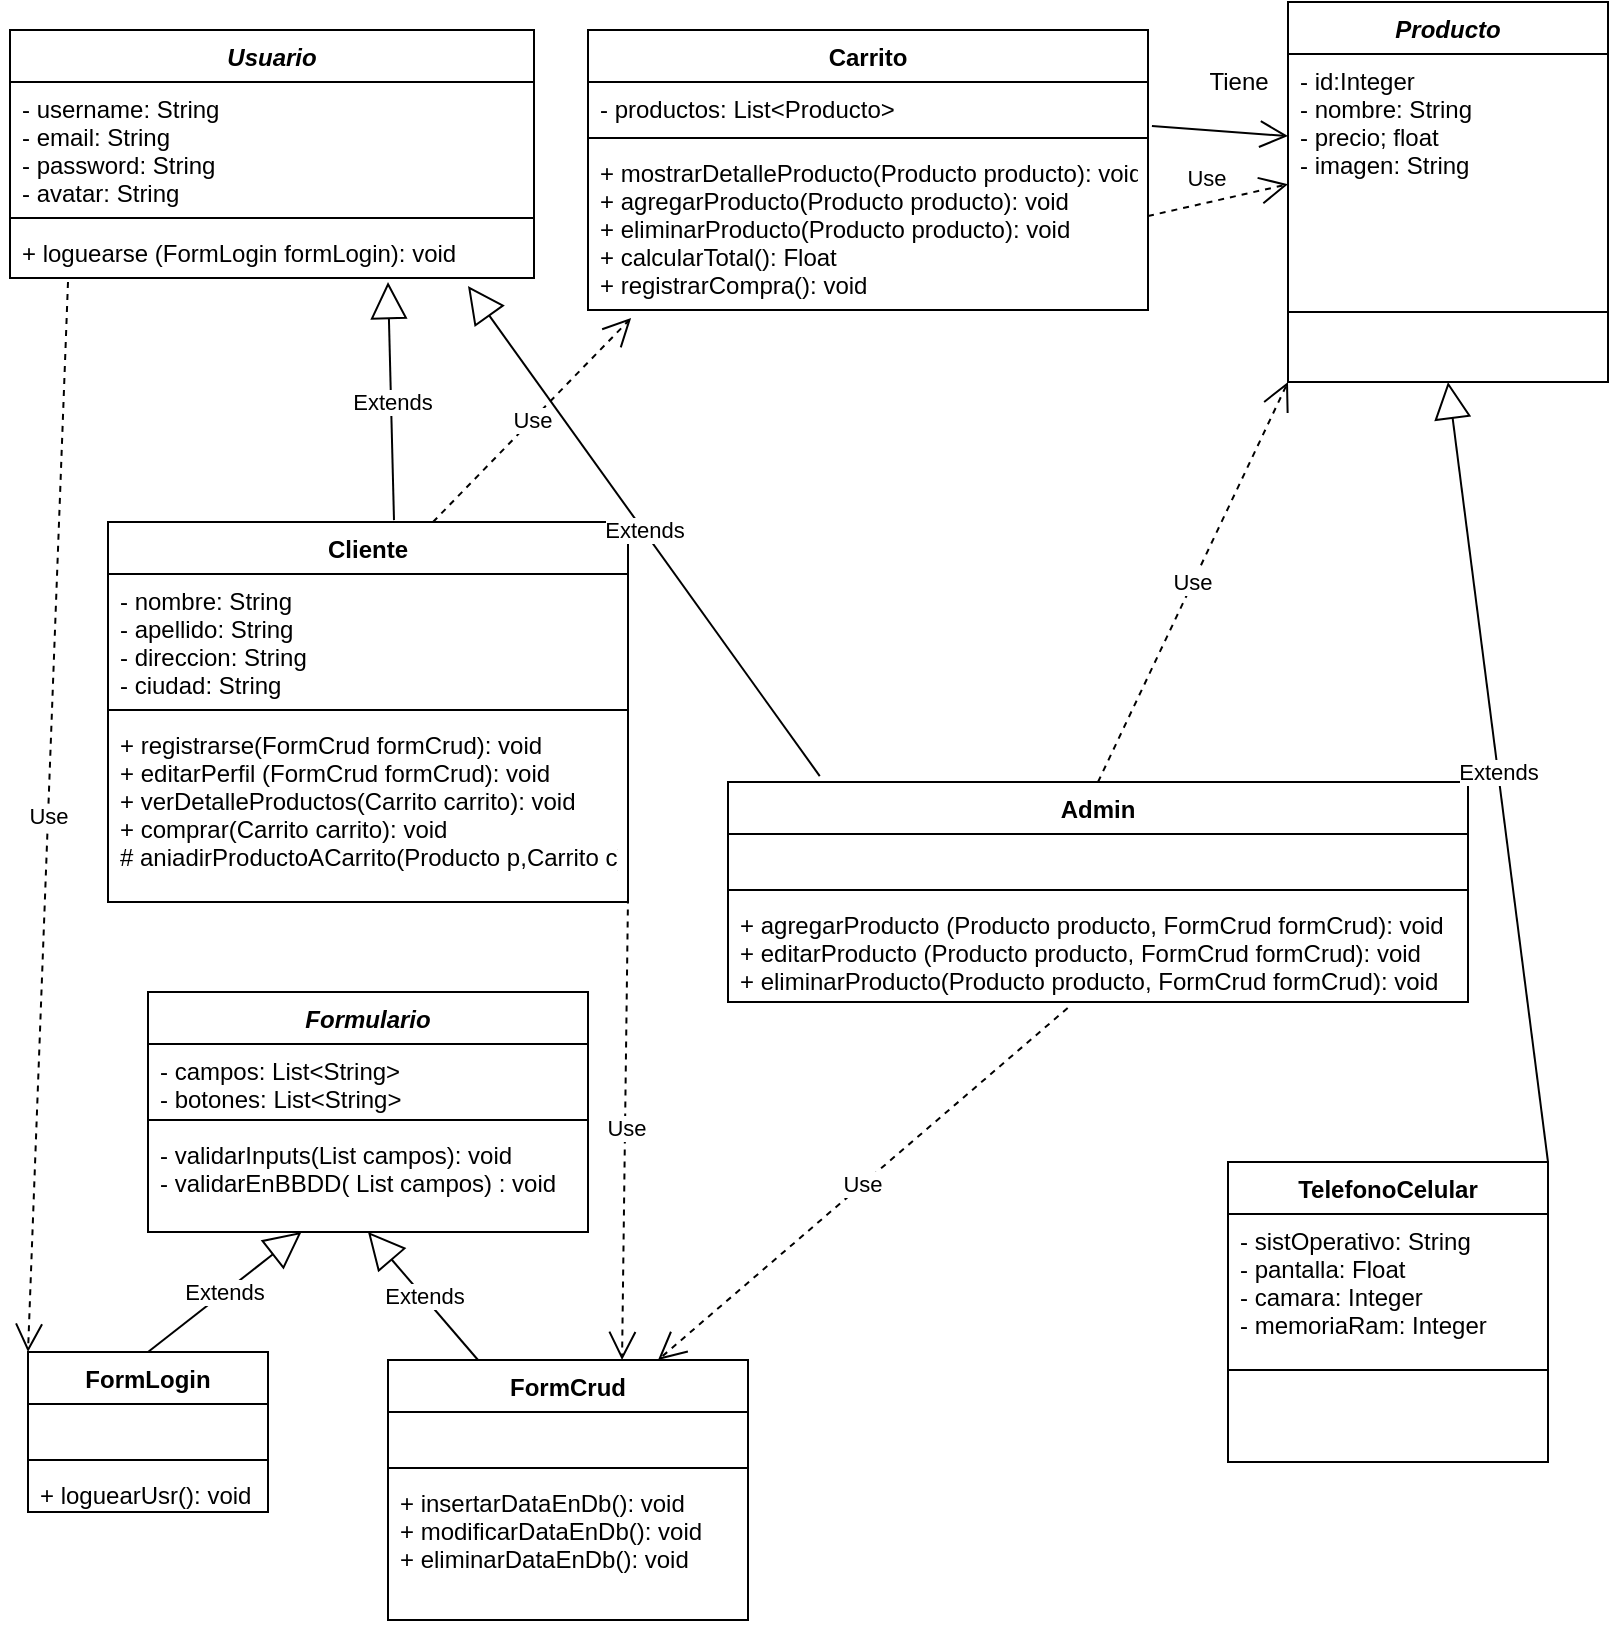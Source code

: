 <mxfile version="12.5.4" type="device"><diagram id="evud7nxipA6UO9lIcq0A" name="Page-1"><mxGraphModel dx="754" dy="436" grid="1" gridSize="10" guides="1" tooltips="1" connect="1" arrows="1" fold="1" page="1" pageScale="1" pageWidth="827" pageHeight="1169" math="0" shadow="0"><root><mxCell id="0"/><mxCell id="1" parent="0"/><mxCell id="IIYBzuZlCHGQJgk9kRn3-1" value="Usuario" style="swimlane;fontStyle=3;align=center;verticalAlign=top;childLayout=stackLayout;horizontal=1;startSize=26;horizontalStack=0;resizeParent=1;resizeParentMax=0;resizeLast=0;collapsible=1;marginBottom=0;" parent="1" vertex="1"><mxGeometry x="21" y="64" width="262" height="124" as="geometry"/></mxCell><mxCell id="IIYBzuZlCHGQJgk9kRn3-2" value="- username: String&#xA;- email: String&#xA;- password: String&#xA;- avatar: String&#xA;" style="text;strokeColor=none;fillColor=none;align=left;verticalAlign=top;spacingLeft=4;spacingRight=4;overflow=hidden;rotatable=0;points=[[0,0.5],[1,0.5]];portConstraint=eastwest;" parent="IIYBzuZlCHGQJgk9kRn3-1" vertex="1"><mxGeometry y="26" width="262" height="64" as="geometry"/></mxCell><mxCell id="IIYBzuZlCHGQJgk9kRn3-3" value="" style="line;strokeWidth=1;fillColor=none;align=left;verticalAlign=middle;spacingTop=-1;spacingLeft=3;spacingRight=3;rotatable=0;labelPosition=right;points=[];portConstraint=eastwest;" parent="IIYBzuZlCHGQJgk9kRn3-1" vertex="1"><mxGeometry y="90" width="262" height="8" as="geometry"/></mxCell><mxCell id="IIYBzuZlCHGQJgk9kRn3-4" value="+ loguearse (FormLogin formLogin): void" style="text;strokeColor=none;fillColor=none;align=left;verticalAlign=top;spacingLeft=4;spacingRight=4;overflow=hidden;rotatable=0;points=[[0,0.5],[1,0.5]];portConstraint=eastwest;" parent="IIYBzuZlCHGQJgk9kRn3-1" vertex="1"><mxGeometry y="98" width="262" height="26" as="geometry"/></mxCell><mxCell id="IIYBzuZlCHGQJgk9kRn3-5" value="FormCrud" style="swimlane;fontStyle=1;align=center;verticalAlign=top;childLayout=stackLayout;horizontal=1;startSize=26;horizontalStack=0;resizeParent=1;resizeParentMax=0;resizeLast=0;collapsible=1;marginBottom=0;" parent="1" vertex="1"><mxGeometry x="210" y="729" width="180" height="130" as="geometry"/></mxCell><mxCell id="IIYBzuZlCHGQJgk9kRn3-6" value=" " style="text;strokeColor=none;fillColor=none;align=left;verticalAlign=top;spacingLeft=4;spacingRight=4;overflow=hidden;rotatable=0;points=[[0,0.5],[1,0.5]];portConstraint=eastwest;" parent="IIYBzuZlCHGQJgk9kRn3-5" vertex="1"><mxGeometry y="26" width="180" height="24" as="geometry"/></mxCell><mxCell id="IIYBzuZlCHGQJgk9kRn3-7" value="" style="line;strokeWidth=1;fillColor=none;align=left;verticalAlign=middle;spacingTop=-1;spacingLeft=3;spacingRight=3;rotatable=0;labelPosition=right;points=[];portConstraint=eastwest;" parent="IIYBzuZlCHGQJgk9kRn3-5" vertex="1"><mxGeometry y="50" width="180" height="8" as="geometry"/></mxCell><mxCell id="IIYBzuZlCHGQJgk9kRn3-8" value="+ insertarDataEnDb(): void&#xA;+ modificarDataEnDb(): void&#xA;+ eliminarDataEnDb(): void&#xA;&#xA;" style="text;strokeColor=none;fillColor=none;align=left;verticalAlign=top;spacingLeft=4;spacingRight=4;overflow=hidden;rotatable=0;points=[[0,0.5],[1,0.5]];portConstraint=eastwest;" parent="IIYBzuZlCHGQJgk9kRn3-5" vertex="1"><mxGeometry y="58" width="180" height="72" as="geometry"/></mxCell><mxCell id="IIYBzuZlCHGQJgk9kRn3-13" value="Carrito" style="swimlane;fontStyle=1;align=center;verticalAlign=top;childLayout=stackLayout;horizontal=1;startSize=26;horizontalStack=0;resizeParent=1;resizeParentMax=0;resizeLast=0;collapsible=1;marginBottom=0;" parent="1" vertex="1"><mxGeometry x="310" y="64" width="280" height="140" as="geometry"/></mxCell><mxCell id="IIYBzuZlCHGQJgk9kRn3-14" value="- productos: List&lt;Producto&gt;" style="text;strokeColor=none;fillColor=none;align=left;verticalAlign=top;spacingLeft=4;spacingRight=4;overflow=hidden;rotatable=0;points=[[0,0.5],[1,0.5]];portConstraint=eastwest;" parent="IIYBzuZlCHGQJgk9kRn3-13" vertex="1"><mxGeometry y="26" width="280" height="24" as="geometry"/></mxCell><mxCell id="IIYBzuZlCHGQJgk9kRn3-15" value="" style="line;strokeWidth=1;fillColor=none;align=left;verticalAlign=middle;spacingTop=-1;spacingLeft=3;spacingRight=3;rotatable=0;labelPosition=right;points=[];portConstraint=eastwest;" parent="IIYBzuZlCHGQJgk9kRn3-13" vertex="1"><mxGeometry y="50" width="280" height="8" as="geometry"/></mxCell><mxCell id="IIYBzuZlCHGQJgk9kRn3-16" value="+ mostrarDetalleProducto(Producto producto): void&#xA;+ agregarProducto(Producto producto): void&#xA;+ eliminarProducto(Producto producto): void&#xA;+ calcularTotal(): Float&#xA;+ registrarCompra(): void" style="text;strokeColor=none;fillColor=none;align=left;verticalAlign=top;spacingLeft=4;spacingRight=4;overflow=hidden;rotatable=0;points=[[0,0.5],[1,0.5]];portConstraint=eastwest;" parent="IIYBzuZlCHGQJgk9kRn3-13" vertex="1"><mxGeometry y="58" width="280" height="82" as="geometry"/></mxCell><mxCell id="IIYBzuZlCHGQJgk9kRn3-20" value="Cliente" style="swimlane;fontStyle=1;align=center;verticalAlign=top;childLayout=stackLayout;horizontal=1;startSize=26;horizontalStack=0;resizeParent=1;resizeParentMax=0;resizeLast=0;collapsible=1;marginBottom=0;" parent="1" vertex="1"><mxGeometry x="70" y="310" width="260" height="190" as="geometry"/></mxCell><mxCell id="IIYBzuZlCHGQJgk9kRn3-21" value="- nombre: String&#xA;- apellido: String&#xA;- direccion: String&#xA;- ciudad: String" style="text;strokeColor=none;fillColor=none;align=left;verticalAlign=top;spacingLeft=4;spacingRight=4;overflow=hidden;rotatable=0;points=[[0,0.5],[1,0.5]];portConstraint=eastwest;" parent="IIYBzuZlCHGQJgk9kRn3-20" vertex="1"><mxGeometry y="26" width="260" height="64" as="geometry"/></mxCell><mxCell id="IIYBzuZlCHGQJgk9kRn3-22" value="" style="line;strokeWidth=1;fillColor=none;align=left;verticalAlign=middle;spacingTop=-1;spacingLeft=3;spacingRight=3;rotatable=0;labelPosition=right;points=[];portConstraint=eastwest;" parent="IIYBzuZlCHGQJgk9kRn3-20" vertex="1"><mxGeometry y="90" width="260" height="8" as="geometry"/></mxCell><mxCell id="IIYBzuZlCHGQJgk9kRn3-23" value="+ registrarse(FormCrud formCrud): void&#xA;+ editarPerfil (FormCrud formCrud): void&#xA;+ verDetalleProductos(Carrito carrito): void&#xA;+ comprar(Carrito carrito): void&#xA;# aniadirProductoACarrito(Producto p,Carrito c)&#xA;&#xA;&#xA;" style="text;strokeColor=none;fillColor=none;align=left;verticalAlign=top;spacingLeft=4;spacingRight=4;overflow=hidden;rotatable=0;points=[[0,0.5],[1,0.5]];portConstraint=eastwest;" parent="IIYBzuZlCHGQJgk9kRn3-20" vertex="1"><mxGeometry y="98" width="260" height="92" as="geometry"/></mxCell><mxCell id="IIYBzuZlCHGQJgk9kRn3-24" value="Admin" style="swimlane;fontStyle=1;align=center;verticalAlign=top;childLayout=stackLayout;horizontal=1;startSize=26;horizontalStack=0;resizeParent=1;resizeParentMax=0;resizeLast=0;collapsible=1;marginBottom=0;" parent="1" vertex="1"><mxGeometry x="380" y="440" width="370" height="110" as="geometry"/></mxCell><mxCell id="IIYBzuZlCHGQJgk9kRn3-25" value=" " style="text;strokeColor=none;fillColor=none;align=left;verticalAlign=top;spacingLeft=4;spacingRight=4;overflow=hidden;rotatable=0;points=[[0,0.5],[1,0.5]];portConstraint=eastwest;" parent="IIYBzuZlCHGQJgk9kRn3-24" vertex="1"><mxGeometry y="26" width="370" height="24" as="geometry"/></mxCell><mxCell id="IIYBzuZlCHGQJgk9kRn3-26" value="" style="line;strokeWidth=1;fillColor=none;align=left;verticalAlign=middle;spacingTop=-1;spacingLeft=3;spacingRight=3;rotatable=0;labelPosition=right;points=[];portConstraint=eastwest;" parent="IIYBzuZlCHGQJgk9kRn3-24" vertex="1"><mxGeometry y="50" width="370" height="8" as="geometry"/></mxCell><mxCell id="IIYBzuZlCHGQJgk9kRn3-27" value="+ agregarProducto (Producto producto, FormCrud formCrud): void&#xA;+ editarProducto (Producto producto, FormCrud formCrud): void&#xA;+ eliminarProducto(Producto producto, FormCrud formCrud): void&#xA;&#xA;" style="text;strokeColor=none;fillColor=none;align=left;verticalAlign=top;spacingLeft=4;spacingRight=4;overflow=hidden;rotatable=0;points=[[0,0.5],[1,0.5]];portConstraint=eastwest;" parent="IIYBzuZlCHGQJgk9kRn3-24" vertex="1"><mxGeometry y="58" width="370" height="52" as="geometry"/></mxCell><mxCell id="IIYBzuZlCHGQJgk9kRn3-28" value="Formulario&#xA;" style="swimlane;fontStyle=3;align=center;verticalAlign=top;childLayout=stackLayout;horizontal=1;startSize=26;horizontalStack=0;resizeParent=1;resizeParentMax=0;resizeLast=0;collapsible=1;marginBottom=0;" parent="1" vertex="1"><mxGeometry x="90" y="545" width="220" height="120" as="geometry"/></mxCell><mxCell id="IIYBzuZlCHGQJgk9kRn3-29" value="- campos: List&lt;String&gt;&#xA;- botones: List&lt;String&gt;&#xA;" style="text;strokeColor=none;fillColor=none;align=left;verticalAlign=top;spacingLeft=4;spacingRight=4;overflow=hidden;rotatable=0;points=[[0,0.5],[1,0.5]];portConstraint=eastwest;" parent="IIYBzuZlCHGQJgk9kRn3-28" vertex="1"><mxGeometry y="26" width="220" height="34" as="geometry"/></mxCell><mxCell id="IIYBzuZlCHGQJgk9kRn3-30" value="" style="line;strokeWidth=1;fillColor=none;align=left;verticalAlign=middle;spacingTop=-1;spacingLeft=3;spacingRight=3;rotatable=0;labelPosition=right;points=[];portConstraint=eastwest;" parent="IIYBzuZlCHGQJgk9kRn3-28" vertex="1"><mxGeometry y="60" width="220" height="8" as="geometry"/></mxCell><mxCell id="IIYBzuZlCHGQJgk9kRn3-31" value="- validarInputs(List campos): void&#xA;- validarEnBBDD( List campos) : void" style="text;strokeColor=none;fillColor=none;align=left;verticalAlign=top;spacingLeft=4;spacingRight=4;overflow=hidden;rotatable=0;points=[[0,0.5],[1,0.5]];portConstraint=eastwest;" parent="IIYBzuZlCHGQJgk9kRn3-28" vertex="1"><mxGeometry y="68" width="220" height="52" as="geometry"/></mxCell><mxCell id="IIYBzuZlCHGQJgk9kRn3-32" value="FormLogin" style="swimlane;fontStyle=1;align=center;verticalAlign=top;childLayout=stackLayout;horizontal=1;startSize=26;horizontalStack=0;resizeParent=1;resizeParentMax=0;resizeLast=0;collapsible=1;marginBottom=0;" parent="1" vertex="1"><mxGeometry x="30" y="725" width="120" height="80" as="geometry"/></mxCell><mxCell id="IIYBzuZlCHGQJgk9kRn3-33" value=" " style="text;strokeColor=none;fillColor=none;align=left;verticalAlign=top;spacingLeft=4;spacingRight=4;overflow=hidden;rotatable=0;points=[[0,0.5],[1,0.5]];portConstraint=eastwest;" parent="IIYBzuZlCHGQJgk9kRn3-32" vertex="1"><mxGeometry y="26" width="120" height="24" as="geometry"/></mxCell><mxCell id="IIYBzuZlCHGQJgk9kRn3-34" value="" style="line;strokeWidth=1;fillColor=none;align=left;verticalAlign=middle;spacingTop=-1;spacingLeft=3;spacingRight=3;rotatable=0;labelPosition=right;points=[];portConstraint=eastwest;" parent="IIYBzuZlCHGQJgk9kRn3-32" vertex="1"><mxGeometry y="50" width="120" height="8" as="geometry"/></mxCell><mxCell id="IIYBzuZlCHGQJgk9kRn3-35" value="+ loguearUsr(): void" style="text;strokeColor=none;fillColor=none;align=left;verticalAlign=top;spacingLeft=4;spacingRight=4;overflow=hidden;rotatable=0;points=[[0,0.5],[1,0.5]];portConstraint=eastwest;" parent="IIYBzuZlCHGQJgk9kRn3-32" vertex="1"><mxGeometry y="58" width="120" height="22" as="geometry"/></mxCell><mxCell id="IIYBzuZlCHGQJgk9kRn3-43" value="Use" style="endArrow=open;endSize=12;dashed=1;html=1;exitX=0.5;exitY=0;exitDx=0;exitDy=0;entryX=0;entryY=1;entryDx=0;entryDy=0;" parent="1" source="IIYBzuZlCHGQJgk9kRn3-24" target="T2fcgzt-hb0Oa3nqjO5m-22" edge="1"><mxGeometry width="160" relative="1" as="geometry"><mxPoint x="490" y="260" as="sourcePoint"/><mxPoint x="900.96" y="189.08" as="targetPoint"/></mxGeometry></mxCell><mxCell id="IIYBzuZlCHGQJgk9kRn3-44" value="Extends" style="endArrow=block;endSize=16;endFill=0;html=1;exitX=0.55;exitY=-0.005;exitDx=0;exitDy=0;exitPerimeter=0;" parent="1" edge="1" source="IIYBzuZlCHGQJgk9kRn3-20"><mxGeometry width="160" relative="1" as="geometry"><mxPoint x="210" y="290" as="sourcePoint"/><mxPoint x="210" y="190" as="targetPoint"/></mxGeometry></mxCell><mxCell id="IIYBzuZlCHGQJgk9kRn3-46" value="Extends" style="endArrow=block;endSize=16;endFill=0;html=1;exitX=0.124;exitY=-0.027;exitDx=0;exitDy=0;exitPerimeter=0;" parent="1" source="IIYBzuZlCHGQJgk9kRn3-24" edge="1"><mxGeometry width="160" relative="1" as="geometry"><mxPoint x="330" y="280" as="sourcePoint"/><mxPoint x="250" y="192" as="targetPoint"/></mxGeometry></mxCell><mxCell id="IIYBzuZlCHGQJgk9kRn3-47" value="Use" style="endArrow=open;endSize=12;dashed=1;html=1;exitX=0.625;exitY=0;exitDx=0;exitDy=0;exitPerimeter=0;entryX=0.077;entryY=1.049;entryDx=0;entryDy=0;entryPerimeter=0;" parent="1" source="IIYBzuZlCHGQJgk9kRn3-20" target="IIYBzuZlCHGQJgk9kRn3-16" edge="1"><mxGeometry width="160" relative="1" as="geometry"><mxPoint x="240" y="290" as="sourcePoint"/><mxPoint x="320" y="210" as="targetPoint"/></mxGeometry></mxCell><mxCell id="IIYBzuZlCHGQJgk9kRn3-54" value="Use" style="endArrow=open;endSize=12;dashed=1;html=1;exitX=0.459;exitY=1.058;exitDx=0;exitDy=0;exitPerimeter=0;entryX=0.75;entryY=0;entryDx=0;entryDy=0;" parent="1" source="IIYBzuZlCHGQJgk9kRn3-27" target="IIYBzuZlCHGQJgk9kRn3-5" edge="1"><mxGeometry width="160" relative="1" as="geometry"><mxPoint x="333" y="600" as="sourcePoint"/><mxPoint x="380" y="650" as="targetPoint"/></mxGeometry></mxCell><mxCell id="IIYBzuZlCHGQJgk9kRn3-55" value="Use" style="endArrow=open;endSize=12;dashed=1;html=1;entryX=0.406;entryY=0.008;entryDx=0;entryDy=0;entryPerimeter=0;exitX=1;exitY=0.976;exitDx=0;exitDy=0;exitPerimeter=0;" parent="1" edge="1" source="IIYBzuZlCHGQJgk9kRn3-23"><mxGeometry width="160" relative="1" as="geometry"><mxPoint x="330" y="522.072" as="sourcePoint"/><mxPoint x="327.02" y="729" as="targetPoint"/></mxGeometry></mxCell><mxCell id="IIYBzuZlCHGQJgk9kRn3-57" value="Use" style="endArrow=open;endSize=12;dashed=1;html=1;entryX=0;entryY=0;entryDx=0;entryDy=0;" parent="1" edge="1" target="IIYBzuZlCHGQJgk9kRn3-32"><mxGeometry width="160" relative="1" as="geometry"><mxPoint x="50" y="190" as="sourcePoint"/><mxPoint x="50" y="680" as="targetPoint"/></mxGeometry></mxCell><mxCell id="IIYBzuZlCHGQJgk9kRn3-58" value="Extends" style="endArrow=block;endSize=16;endFill=0;html=1;exitX=0.5;exitY=0;exitDx=0;exitDy=0;" parent="1" source="IIYBzuZlCHGQJgk9kRn3-32" target="IIYBzuZlCHGQJgk9kRn3-31" edge="1"><mxGeometry width="160" relative="1" as="geometry"><mxPoint x="90" y="670" as="sourcePoint"/><mxPoint x="160" y="625" as="targetPoint"/></mxGeometry></mxCell><mxCell id="IIYBzuZlCHGQJgk9kRn3-60" value="Extends" style="endArrow=block;endSize=16;endFill=0;html=1;entryX=0.5;entryY=1;entryDx=0;entryDy=0;exitX=0.25;exitY=0;exitDx=0;exitDy=0;" parent="1" source="IIYBzuZlCHGQJgk9kRn3-5" target="IIYBzuZlCHGQJgk9kRn3-28" edge="1"><mxGeometry width="160" relative="1" as="geometry"><mxPoint x="240" y="680" as="sourcePoint"/><mxPoint x="210" y="620" as="targetPoint"/></mxGeometry></mxCell><mxCell id="w7yqA028aW6tNoesilk7-6" value="Use" style="endArrow=open;endSize=12;dashed=1;html=1;exitX=1;exitY=0.427;exitDx=0;exitDy=0;exitPerimeter=0;" parent="1" edge="1" target="T2fcgzt-hb0Oa3nqjO5m-23" source="IIYBzuZlCHGQJgk9kRn3-16"><mxGeometry x="0.2" y="14" width="160" relative="1" as="geometry"><mxPoint x="660" y="150" as="sourcePoint"/><mxPoint x="930" y="166" as="targetPoint"/><Array as="points"/><mxPoint x="-10" y="4" as="offset"/></mxGeometry></mxCell><mxCell id="w7yqA028aW6tNoesilk7-7" value="" style="endArrow=open;endFill=1;endSize=12;html=1;exitX=1.007;exitY=0.917;exitDx=0;exitDy=0;exitPerimeter=0;" parent="1" source="IIYBzuZlCHGQJgk9kRn3-14" target="T2fcgzt-hb0Oa3nqjO5m-23" edge="1"><mxGeometry width="160" relative="1" as="geometry"><mxPoint x="590" y="110" as="sourcePoint"/><mxPoint x="880.96" y="82.25" as="targetPoint"/></mxGeometry></mxCell><mxCell id="w7yqA028aW6tNoesilk7-8" value="Tiene" style="text;html=1;align=center;verticalAlign=middle;resizable=0;points=[];autosize=1;" parent="1" vertex="1"><mxGeometry x="610" y="80" width="50" height="20" as="geometry"/></mxCell><mxCell id="T2fcgzt-hb0Oa3nqjO5m-1" value="TelefonoCelular&#xA;" style="swimlane;fontStyle=1;align=center;verticalAlign=top;childLayout=stackLayout;horizontal=1;startSize=26;horizontalStack=0;resizeParent=1;resizeParentMax=0;resizeLast=0;collapsible=1;marginBottom=0;" vertex="1" parent="1"><mxGeometry x="630" y="630" width="160" height="150" as="geometry"/></mxCell><mxCell id="T2fcgzt-hb0Oa3nqjO5m-2" value="- sistOperativo: String&#xA;- pantalla: Float&#xA;- camara: Integer&#xA;- memoriaRam: Integer&#xA;&#xA;&#xA;" style="text;strokeColor=none;fillColor=none;align=left;verticalAlign=top;spacingLeft=4;spacingRight=4;overflow=hidden;rotatable=0;points=[[0,0.5],[1,0.5]];portConstraint=eastwest;" vertex="1" parent="T2fcgzt-hb0Oa3nqjO5m-1"><mxGeometry y="26" width="160" height="74" as="geometry"/></mxCell><mxCell id="T2fcgzt-hb0Oa3nqjO5m-3" value="" style="line;strokeWidth=1;fillColor=none;align=left;verticalAlign=middle;spacingTop=-1;spacingLeft=3;spacingRight=3;rotatable=0;labelPosition=right;points=[];portConstraint=eastwest;" vertex="1" parent="T2fcgzt-hb0Oa3nqjO5m-1"><mxGeometry y="100" width="160" height="8" as="geometry"/></mxCell><mxCell id="T2fcgzt-hb0Oa3nqjO5m-4" value=" " style="text;strokeColor=none;fillColor=none;align=left;verticalAlign=top;spacingLeft=4;spacingRight=4;overflow=hidden;rotatable=0;points=[[0,0.5],[1,0.5]];portConstraint=eastwest;" vertex="1" parent="T2fcgzt-hb0Oa3nqjO5m-1"><mxGeometry y="108" width="160" height="42" as="geometry"/></mxCell><mxCell id="T2fcgzt-hb0Oa3nqjO5m-5" value="Extends" style="endArrow=block;endSize=16;endFill=0;html=1;exitX=1;exitY=0;exitDx=0;exitDy=0;entryX=0.5;entryY=1;entryDx=0;entryDy=0;" edge="1" parent="1" source="T2fcgzt-hb0Oa3nqjO5m-1" target="T2fcgzt-hb0Oa3nqjO5m-22"><mxGeometry width="160" relative="1" as="geometry"><mxPoint x="699.88" y="407.03" as="sourcePoint"/><mxPoint x="1016.08" y="228.998" as="targetPoint"/></mxGeometry></mxCell><mxCell id="T2fcgzt-hb0Oa3nqjO5m-22" value="Producto" style="swimlane;fontStyle=3;align=center;verticalAlign=top;childLayout=stackLayout;horizontal=1;startSize=26;horizontalStack=0;resizeParent=1;resizeParentMax=0;resizeLast=0;collapsible=1;marginBottom=0;" vertex="1" parent="1"><mxGeometry x="660" y="50" width="160" height="190" as="geometry"/></mxCell><mxCell id="T2fcgzt-hb0Oa3nqjO5m-23" value="- id:Integer&#xA;- nombre: String&#xA;- precio; float&#xA;- imagen: String&#xA;" style="text;strokeColor=none;fillColor=none;align=left;verticalAlign=top;spacingLeft=4;spacingRight=4;overflow=hidden;rotatable=0;points=[[0,0.5],[1,0.5]];portConstraint=eastwest;" vertex="1" parent="T2fcgzt-hb0Oa3nqjO5m-22"><mxGeometry y="26" width="160" height="94" as="geometry"/></mxCell><mxCell id="T2fcgzt-hb0Oa3nqjO5m-24" value="" style="line;strokeWidth=1;fillColor=none;align=left;verticalAlign=middle;spacingTop=-1;spacingLeft=3;spacingRight=3;rotatable=0;labelPosition=right;points=[];portConstraint=eastwest;" vertex="1" parent="T2fcgzt-hb0Oa3nqjO5m-22"><mxGeometry y="120" width="160" height="70" as="geometry"/></mxCell></root></mxGraphModel></diagram></mxfile>